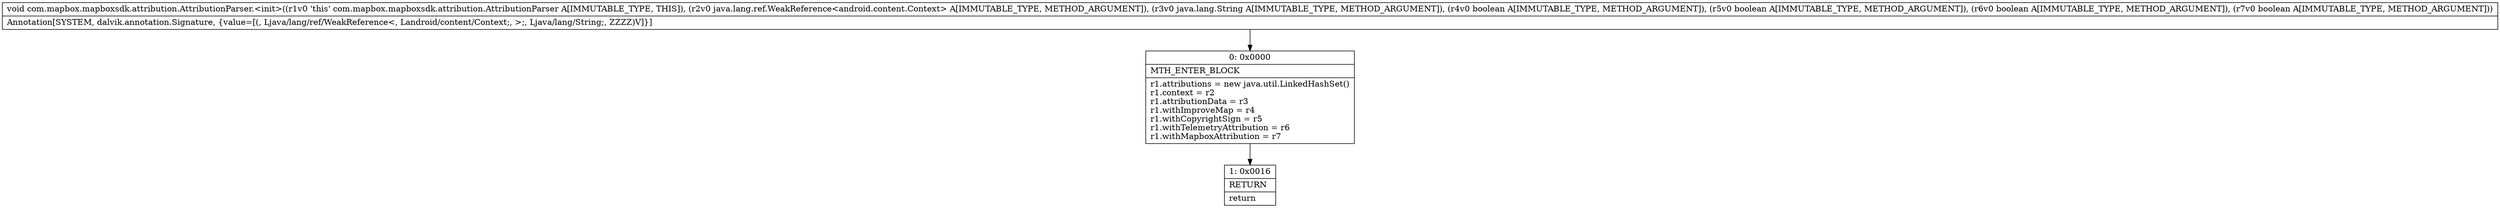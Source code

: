 digraph "CFG forcom.mapbox.mapboxsdk.attribution.AttributionParser.\<init\>(Ljava\/lang\/ref\/WeakReference;Ljava\/lang\/String;ZZZZ)V" {
Node_0 [shape=record,label="{0\:\ 0x0000|MTH_ENTER_BLOCK\l|r1.attributions = new java.util.LinkedHashSet()\lr1.context = r2\lr1.attributionData = r3\lr1.withImproveMap = r4\lr1.withCopyrightSign = r5\lr1.withTelemetryAttribution = r6\lr1.withMapboxAttribution = r7\l}"];
Node_1 [shape=record,label="{1\:\ 0x0016|RETURN\l|return\l}"];
MethodNode[shape=record,label="{void com.mapbox.mapboxsdk.attribution.AttributionParser.\<init\>((r1v0 'this' com.mapbox.mapboxsdk.attribution.AttributionParser A[IMMUTABLE_TYPE, THIS]), (r2v0 java.lang.ref.WeakReference\<android.content.Context\> A[IMMUTABLE_TYPE, METHOD_ARGUMENT]), (r3v0 java.lang.String A[IMMUTABLE_TYPE, METHOD_ARGUMENT]), (r4v0 boolean A[IMMUTABLE_TYPE, METHOD_ARGUMENT]), (r5v0 boolean A[IMMUTABLE_TYPE, METHOD_ARGUMENT]), (r6v0 boolean A[IMMUTABLE_TYPE, METHOD_ARGUMENT]), (r7v0 boolean A[IMMUTABLE_TYPE, METHOD_ARGUMENT]))  | Annotation[SYSTEM, dalvik.annotation.Signature, \{value=[(, Ljava\/lang\/ref\/WeakReference\<, Landroid\/content\/Context;, \>;, Ljava\/lang\/String;, ZZZZ)V]\}]\l}"];
MethodNode -> Node_0;
Node_0 -> Node_1;
}

